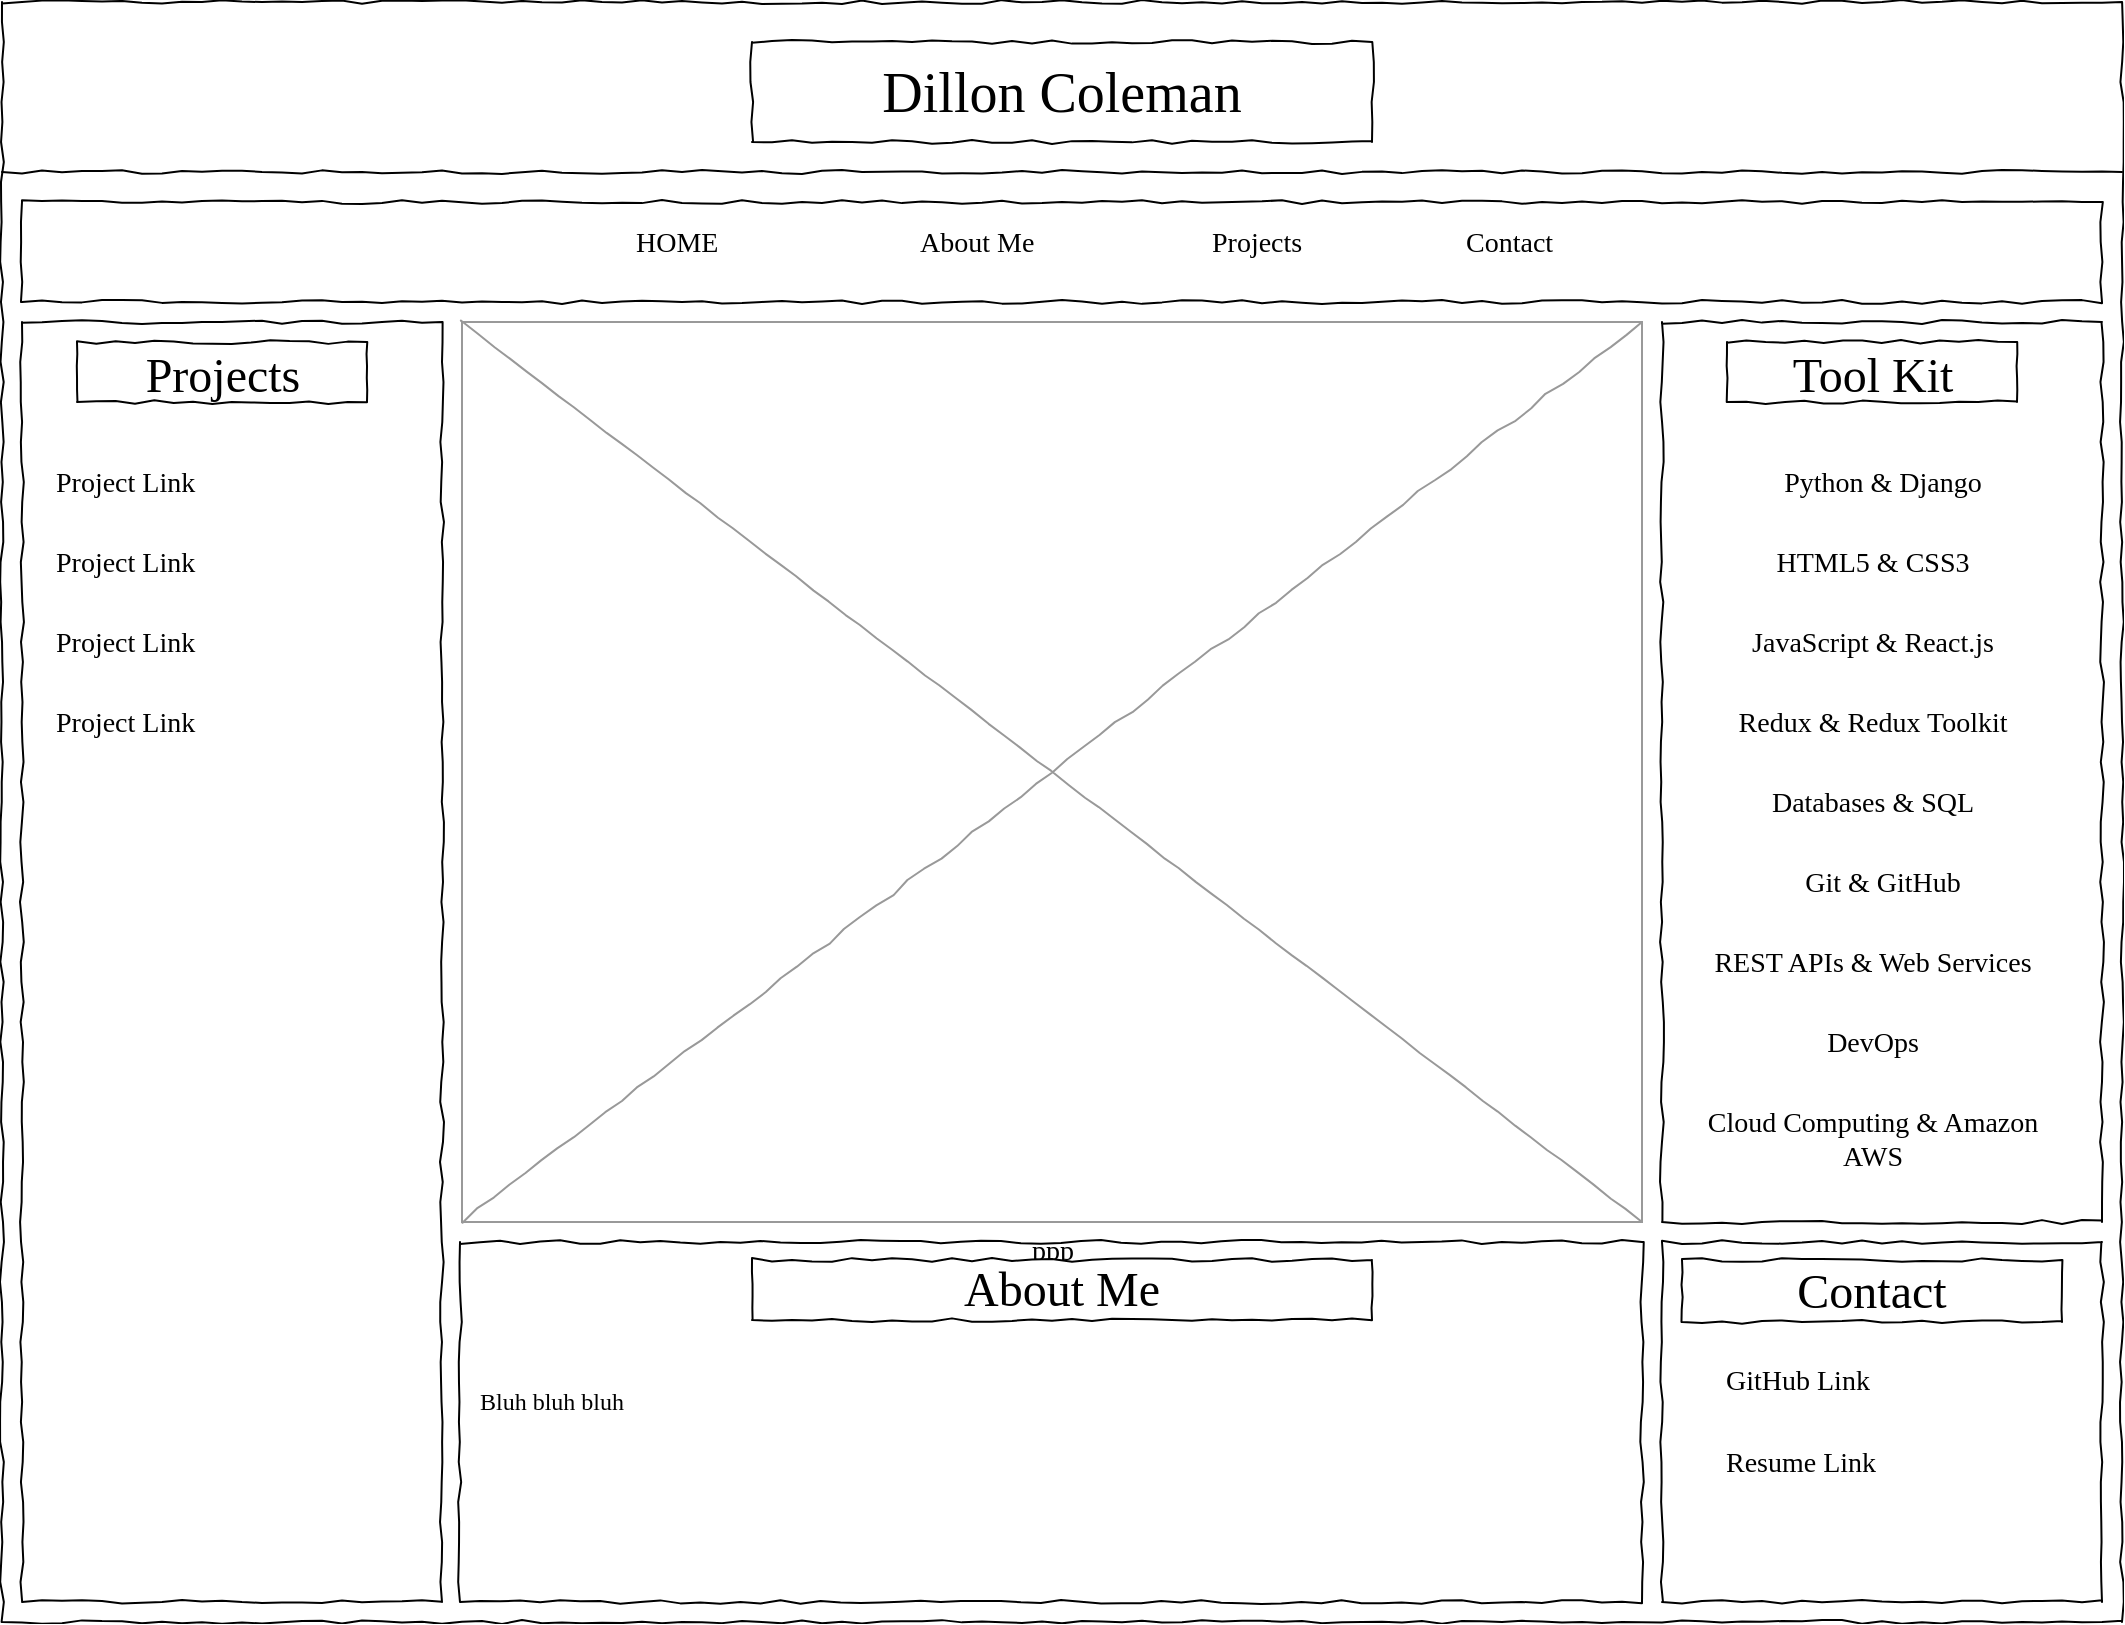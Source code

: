 <mxfile>
    <diagram name="Page-1" id="03018318-947c-dd8e-b7a3-06fadd420f32">
        <mxGraphModel dx="839" dy="1150" grid="1" gridSize="10" guides="1" tooltips="1" connect="1" arrows="1" fold="1" page="1" pageScale="1" pageWidth="1100" pageHeight="850" background="none" math="0" shadow="0">
            <root>
                <mxCell id="0"/>
                <mxCell id="1" parent="0"/>
                <mxCell id="677b7b8949515195-1" value="" style="whiteSpace=wrap;html=1;rounded=0;shadow=0;labelBackgroundColor=none;strokeColor=#000000;strokeWidth=1;fillColor=none;fontFamily=Verdana;fontSize=12;fontColor=#000000;align=center;comic=1;" parent="1" vertex="1">
                    <mxGeometry x="20" y="20" width="1060" height="810" as="geometry"/>
                </mxCell>
                <mxCell id="677b7b8949515195-2" value="Dillon Coleman" style="whiteSpace=wrap;html=1;rounded=0;shadow=0;labelBackgroundColor=none;strokeWidth=1;fontFamily=Verdana;fontSize=28;align=center;comic=1;" parent="1" vertex="1">
                    <mxGeometry x="395" y="40" width="310" height="50" as="geometry"/>
                </mxCell>
                <mxCell id="677b7b8949515195-8" value="" style="whiteSpace=wrap;html=1;rounded=0;shadow=0;labelBackgroundColor=none;strokeWidth=1;fillColor=none;fontFamily=Verdana;fontSize=12;align=center;comic=1;" parent="1" vertex="1">
                    <mxGeometry x="30" y="180" width="210" height="640" as="geometry"/>
                </mxCell>
                <mxCell id="677b7b8949515195-9" value="" style="line;strokeWidth=1;html=1;rounded=0;shadow=0;labelBackgroundColor=none;fillColor=none;fontFamily=Verdana;fontSize=14;fontColor=#000000;align=center;comic=1;" parent="1" vertex="1">
                    <mxGeometry x="20" y="100" width="1060" height="10" as="geometry"/>
                </mxCell>
                <mxCell id="677b7b8949515195-10" value="" style="whiteSpace=wrap;html=1;rounded=0;shadow=0;labelBackgroundColor=none;strokeWidth=1;fillColor=none;fontFamily=Verdana;fontSize=12;align=center;comic=1;" parent="1" vertex="1">
                    <mxGeometry x="30" y="120" width="1040" height="50" as="geometry"/>
                </mxCell>
                <mxCell id="677b7b8949515195-11" value="HOME" style="text;html=1;points=[];align=left;verticalAlign=top;spacingTop=-4;fontSize=14;fontFamily=Verdana" parent="1" vertex="1">
                    <mxGeometry x="335" y="130" width="60" height="20" as="geometry"/>
                </mxCell>
                <mxCell id="677b7b8949515195-12" value="About Me" style="text;html=1;points=[];align=left;verticalAlign=top;spacingTop=-4;fontSize=14;fontFamily=Verdana" parent="1" vertex="1">
                    <mxGeometry x="477" y="130" width="83" height="20" as="geometry"/>
                </mxCell>
                <mxCell id="677b7b8949515195-13" value="Projects" style="text;html=1;points=[];align=left;verticalAlign=top;spacingTop=-4;fontSize=14;fontFamily=Verdana" parent="1" vertex="1">
                    <mxGeometry x="623" y="130" width="60" height="20" as="geometry"/>
                </mxCell>
                <mxCell id="677b7b8949515195-14" value="Contact" style="text;html=1;points=[];align=left;verticalAlign=top;spacingTop=-4;fontSize=14;fontFamily=Verdana" parent="1" vertex="1">
                    <mxGeometry x="750" y="130" width="60" height="20" as="geometry"/>
                </mxCell>
                <mxCell id="677b7b8949515195-15" value="&lt;div&gt;&lt;br&gt;&lt;/div&gt;&lt;div&gt;&lt;br&gt;&lt;/div&gt;&lt;div&gt;&lt;br&gt;&lt;/div&gt;&lt;div&gt;&lt;br&gt;&lt;/div&gt;&lt;div&gt;Bluh bluh bluh&lt;/div&gt;" style="whiteSpace=wrap;html=1;rounded=0;shadow=0;labelBackgroundColor=none;strokeWidth=1;fillColor=none;fontFamily=Verdana;fontSize=12;align=left;verticalAlign=top;spacing=10;comic=1;" parent="1" vertex="1">
                    <mxGeometry x="249" y="640" width="591" height="180" as="geometry"/>
                </mxCell>
                <mxCell id="677b7b8949515195-16" value="ppp" style="verticalLabelPosition=bottom;shadow=0;dashed=0;align=center;html=1;verticalAlign=top;strokeWidth=1;shape=mxgraph.mockup.graphics.simpleIcon;strokeColor=#999999;rounded=0;labelBackgroundColor=none;fontFamily=Verdana;fontSize=14;fontColor=#000000;comic=1;" parent="1" vertex="1">
                    <mxGeometry x="250" y="180" width="590" height="450" as="geometry"/>
                </mxCell>
                <mxCell id="677b7b8949515195-25" value="" style="whiteSpace=wrap;html=1;rounded=0;shadow=0;labelBackgroundColor=none;strokeWidth=1;fillColor=none;fontFamily=Verdana;fontSize=12;align=center;comic=1;" parent="1" vertex="1">
                    <mxGeometry x="850" y="180" width="220" height="450" as="geometry"/>
                </mxCell>
                <mxCell id="677b7b8949515195-26" value="" style="whiteSpace=wrap;html=1;rounded=0;shadow=0;labelBackgroundColor=none;strokeWidth=1;fillColor=none;fontFamily=Verdana;fontSize=12;align=center;comic=1;" parent="1" vertex="1">
                    <mxGeometry x="850" y="640" width="220" height="180" as="geometry"/>
                </mxCell>
                <mxCell id="677b7b8949515195-28" value="Project Link" style="text;html=1;points=[];align=left;verticalAlign=top;spacingTop=-4;fontSize=14;fontFamily=Verdana" parent="1" vertex="1">
                    <mxGeometry x="45" y="250" width="170" height="20" as="geometry"/>
                </mxCell>
                <mxCell id="677b7b8949515195-42" value="GitHub Link" style="text;html=1;points=[];align=left;verticalAlign=top;spacingTop=-4;fontSize=14;fontFamily=Verdana" parent="1" vertex="1">
                    <mxGeometry x="880" y="699" width="170" height="20" as="geometry"/>
                </mxCell>
                <mxCell id="677b7b8949515195-45" value="Python &amp;amp; Django" style="text;html=1;points=[];align=center;verticalAlign=top;spacingTop=-4;fontSize=14;fontFamily=Verdana" parent="1" vertex="1">
                    <mxGeometry x="875" y="250" width="170" height="20" as="geometry"/>
                </mxCell>
                <mxCell id="677b7b8949515195-46" value="HTML5 &amp;amp; CSS3" style="text;html=1;points=[];align=center;verticalAlign=top;spacingTop=-4;fontSize=14;fontFamily=Verdana" parent="1" vertex="1">
                    <mxGeometry x="870" y="290" width="170" height="20" as="geometry"/>
                </mxCell>
                <mxCell id="677b7b8949515195-47" value="JavaScript &amp;amp; React.js" style="text;html=1;points=[];align=center;verticalAlign=top;spacingTop=-4;fontSize=14;fontFamily=Verdana" parent="1" vertex="1">
                    <mxGeometry x="870" y="330" width="170" height="20" as="geometry"/>
                </mxCell>
                <mxCell id="677b7b8949515195-48" value="Redux &amp;amp; Redux Toolkit" style="text;html=1;points=[];align=center;verticalAlign=top;spacingTop=-4;fontSize=14;fontFamily=Verdana" parent="1" vertex="1">
                    <mxGeometry x="870" y="370" width="170" height="20" as="geometry"/>
                </mxCell>
                <mxCell id="677b7b8949515195-49" value="Databases &amp;amp; SQL" style="text;html=1;points=[];align=center;verticalAlign=top;spacingTop=-4;fontSize=14;fontFamily=Verdana" parent="1" vertex="1">
                    <mxGeometry x="870" y="410" width="170" height="20" as="geometry"/>
                </mxCell>
                <mxCell id="3qC1avcTBygsL0Vsov1e-2" value="Resume Link" style="text;html=1;points=[];align=left;verticalAlign=top;spacingTop=-4;fontSize=14;fontFamily=Verdana" parent="1" vertex="1">
                    <mxGeometry x="880" y="740" width="170" height="20" as="geometry"/>
                </mxCell>
                <mxCell id="3qC1avcTBygsL0Vsov1e-5" value="Contact" style="whiteSpace=wrap;html=1;rounded=0;shadow=0;labelBackgroundColor=none;strokeWidth=1;fontFamily=Verdana;fontSize=24;align=center;comic=1;" parent="1" vertex="1">
                    <mxGeometry x="860" y="649" width="190" height="31" as="geometry"/>
                </mxCell>
                <mxCell id="3qC1avcTBygsL0Vsov1e-6" value="&lt;font style=&quot;font-size: 24px&quot;&gt;Projects&lt;/font&gt;" style="whiteSpace=wrap;html=1;rounded=0;shadow=0;labelBackgroundColor=none;strokeWidth=1;fontFamily=Verdana;fontSize=28;align=center;comic=1;" parent="1" vertex="1">
                    <mxGeometry x="57.5" y="190" width="145" height="30" as="geometry"/>
                </mxCell>
                <mxCell id="3qC1avcTBygsL0Vsov1e-7" value="Project Link" style="text;html=1;points=[];align=left;verticalAlign=top;spacingTop=-4;fontSize=14;fontFamily=Verdana" parent="1" vertex="1">
                    <mxGeometry x="45" y="290" width="170" height="20" as="geometry"/>
                </mxCell>
                <mxCell id="3qC1avcTBygsL0Vsov1e-8" value="Project Link" style="text;html=1;points=[];align=left;verticalAlign=top;spacingTop=-4;fontSize=14;fontFamily=Verdana" parent="1" vertex="1">
                    <mxGeometry x="45" y="330" width="170" height="20" as="geometry"/>
                </mxCell>
                <mxCell id="3qC1avcTBygsL0Vsov1e-9" value="Project Link" style="text;html=1;points=[];align=left;verticalAlign=top;spacingTop=-4;fontSize=14;fontFamily=Verdana" parent="1" vertex="1">
                    <mxGeometry x="45" y="370" width="170" height="20" as="geometry"/>
                </mxCell>
                <mxCell id="3qC1avcTBygsL0Vsov1e-10" value="About Me" style="whiteSpace=wrap;html=1;rounded=0;shadow=0;labelBackgroundColor=none;strokeWidth=1;fontFamily=Verdana;fontSize=24;align=center;comic=1;" parent="1" vertex="1">
                    <mxGeometry x="395" y="649" width="310" height="30" as="geometry"/>
                </mxCell>
                <mxCell id="3qC1avcTBygsL0Vsov1e-12" value="&lt;font style=&quot;font-size: 24px&quot;&gt;Tool Kit&lt;/font&gt;" style="whiteSpace=wrap;html=1;rounded=0;shadow=0;labelBackgroundColor=none;strokeWidth=1;fontFamily=Verdana;fontSize=28;align=center;comic=1;" parent="1" vertex="1">
                    <mxGeometry x="882.5" y="190" width="145" height="30" as="geometry"/>
                </mxCell>
                <mxCell id="3qC1avcTBygsL0Vsov1e-13" value="Git &amp;amp; GitHub" style="text;html=1;points=[];align=center;verticalAlign=top;spacingTop=-4;fontSize=14;fontFamily=Verdana" parent="1" vertex="1">
                    <mxGeometry x="875" y="450" width="170" height="20" as="geometry"/>
                </mxCell>
                <mxCell id="3qC1avcTBygsL0Vsov1e-14" value="REST APIs &amp;amp; Web Services" style="text;html=1;points=[];align=center;verticalAlign=top;spacingTop=-4;fontSize=14;fontFamily=Verdana" parent="1" vertex="1">
                    <mxGeometry x="870" y="490" width="170" height="20" as="geometry"/>
                </mxCell>
                <mxCell id="3qC1avcTBygsL0Vsov1e-15" value="DevOps" style="text;html=1;points=[];align=center;verticalAlign=top;spacingTop=-4;fontSize=14;fontFamily=Verdana" parent="1" vertex="1">
                    <mxGeometry x="870" y="530" width="170" height="20" as="geometry"/>
                </mxCell>
                <mxCell id="3qC1avcTBygsL0Vsov1e-16" value="Cloud Computing &amp;amp; Amazon&lt;br&gt;AWS" style="text;html=1;points=[];align=center;verticalAlign=top;spacingTop=-4;fontSize=14;fontFamily=Verdana" parent="1" vertex="1">
                    <mxGeometry x="870" y="570" width="170" height="20" as="geometry"/>
                </mxCell>
            </root>
        </mxGraphModel>
    </diagram>
</mxfile>